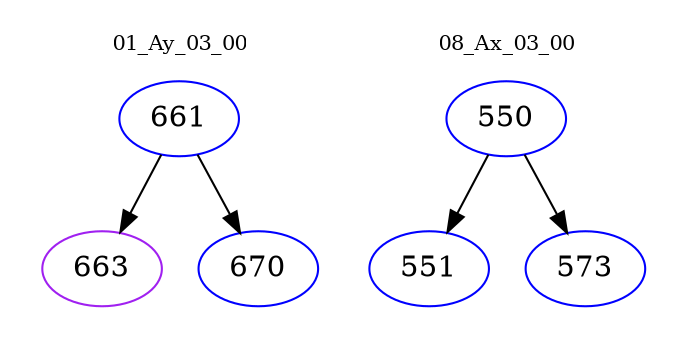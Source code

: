 digraph{
subgraph cluster_0 {
color = white
label = "01_Ay_03_00";
fontsize=10;
T0_661 [label="661", color="blue"]
T0_661 -> T0_663 [color="black"]
T0_663 [label="663", color="purple"]
T0_661 -> T0_670 [color="black"]
T0_670 [label="670", color="blue"]
}
subgraph cluster_1 {
color = white
label = "08_Ax_03_00";
fontsize=10;
T1_550 [label="550", color="blue"]
T1_550 -> T1_551 [color="black"]
T1_551 [label="551", color="blue"]
T1_550 -> T1_573 [color="black"]
T1_573 [label="573", color="blue"]
}
}
